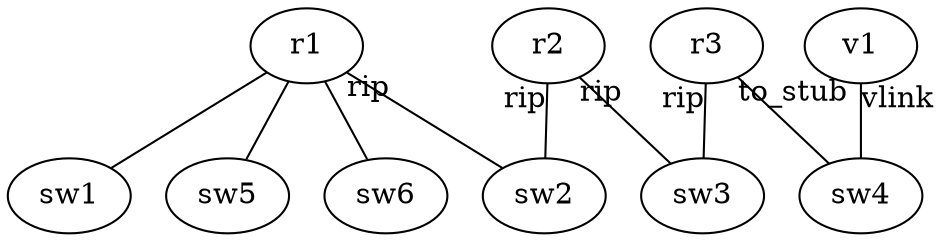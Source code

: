 digraph  {
	r1[class="router"];
	r2[class="router"];
	r3[class="router"];
	sw1[class="switch"];
	sw2[class="switch"];
	sw3[class="switch"];
	sw4[class="switch"];
	sw5[class="switch"];
	sw6[class="switch"];
	v1[class="vrouter; stubnet=192.168.2.0/24"]

	r1->sw1[dir="none"];
	r1->sw2[dir="none", taillabel="rip"];
	r2->sw2[dir="none", taillabel="rip"];
	r2->sw3[dir="none", taillabel="rip"];
	r3->sw3[dir="none", taillabel="rip"];
	r3->sw4[dir="none", taillabel="to_stub"];
	r1->sw5[dir="none"];
	r1->sw6[dir="none"];
	v1->sw4[dir="none", taillabel="vlink"];
}
